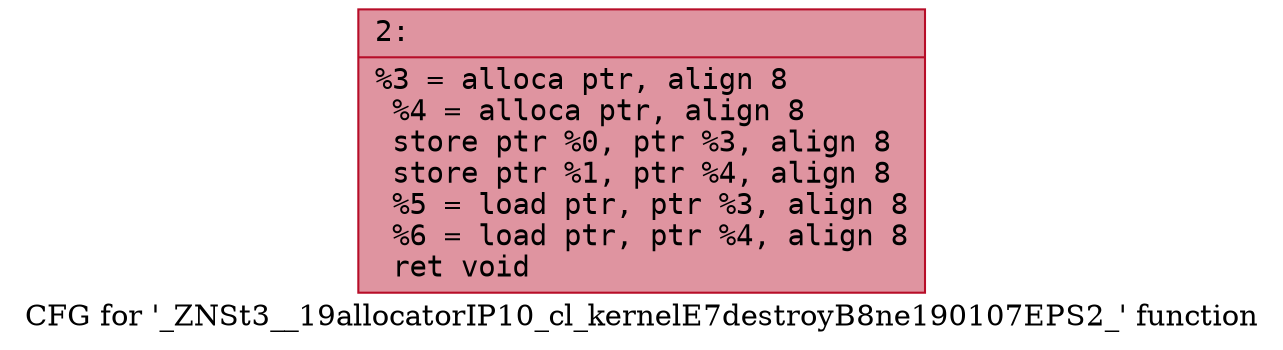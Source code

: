 digraph "CFG for '_ZNSt3__19allocatorIP10_cl_kernelE7destroyB8ne190107EPS2_' function" {
	label="CFG for '_ZNSt3__19allocatorIP10_cl_kernelE7destroyB8ne190107EPS2_' function";

	Node0x6000005c49b0 [shape=record,color="#b70d28ff", style=filled, fillcolor="#b70d2870" fontname="Courier",label="{2:\l|  %3 = alloca ptr, align 8\l  %4 = alloca ptr, align 8\l  store ptr %0, ptr %3, align 8\l  store ptr %1, ptr %4, align 8\l  %5 = load ptr, ptr %3, align 8\l  %6 = load ptr, ptr %4, align 8\l  ret void\l}"];
}
